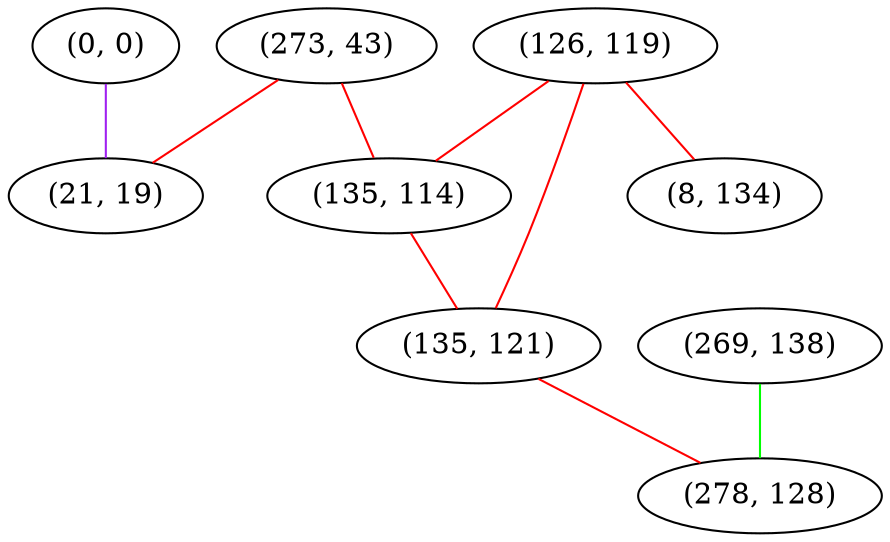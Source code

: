 graph "" {
"(0, 0)";
"(273, 43)";
"(126, 119)";
"(135, 114)";
"(135, 121)";
"(8, 134)";
"(269, 138)";
"(278, 128)";
"(21, 19)";
"(0, 0)" -- "(21, 19)"  [color=purple, key=0, weight=4];
"(273, 43)" -- "(135, 114)"  [color=red, key=0, weight=1];
"(273, 43)" -- "(21, 19)"  [color=red, key=0, weight=1];
"(126, 119)" -- "(8, 134)"  [color=red, key=0, weight=1];
"(126, 119)" -- "(135, 114)"  [color=red, key=0, weight=1];
"(126, 119)" -- "(135, 121)"  [color=red, key=0, weight=1];
"(135, 114)" -- "(135, 121)"  [color=red, key=0, weight=1];
"(135, 121)" -- "(278, 128)"  [color=red, key=0, weight=1];
"(269, 138)" -- "(278, 128)"  [color=green, key=0, weight=2];
}
